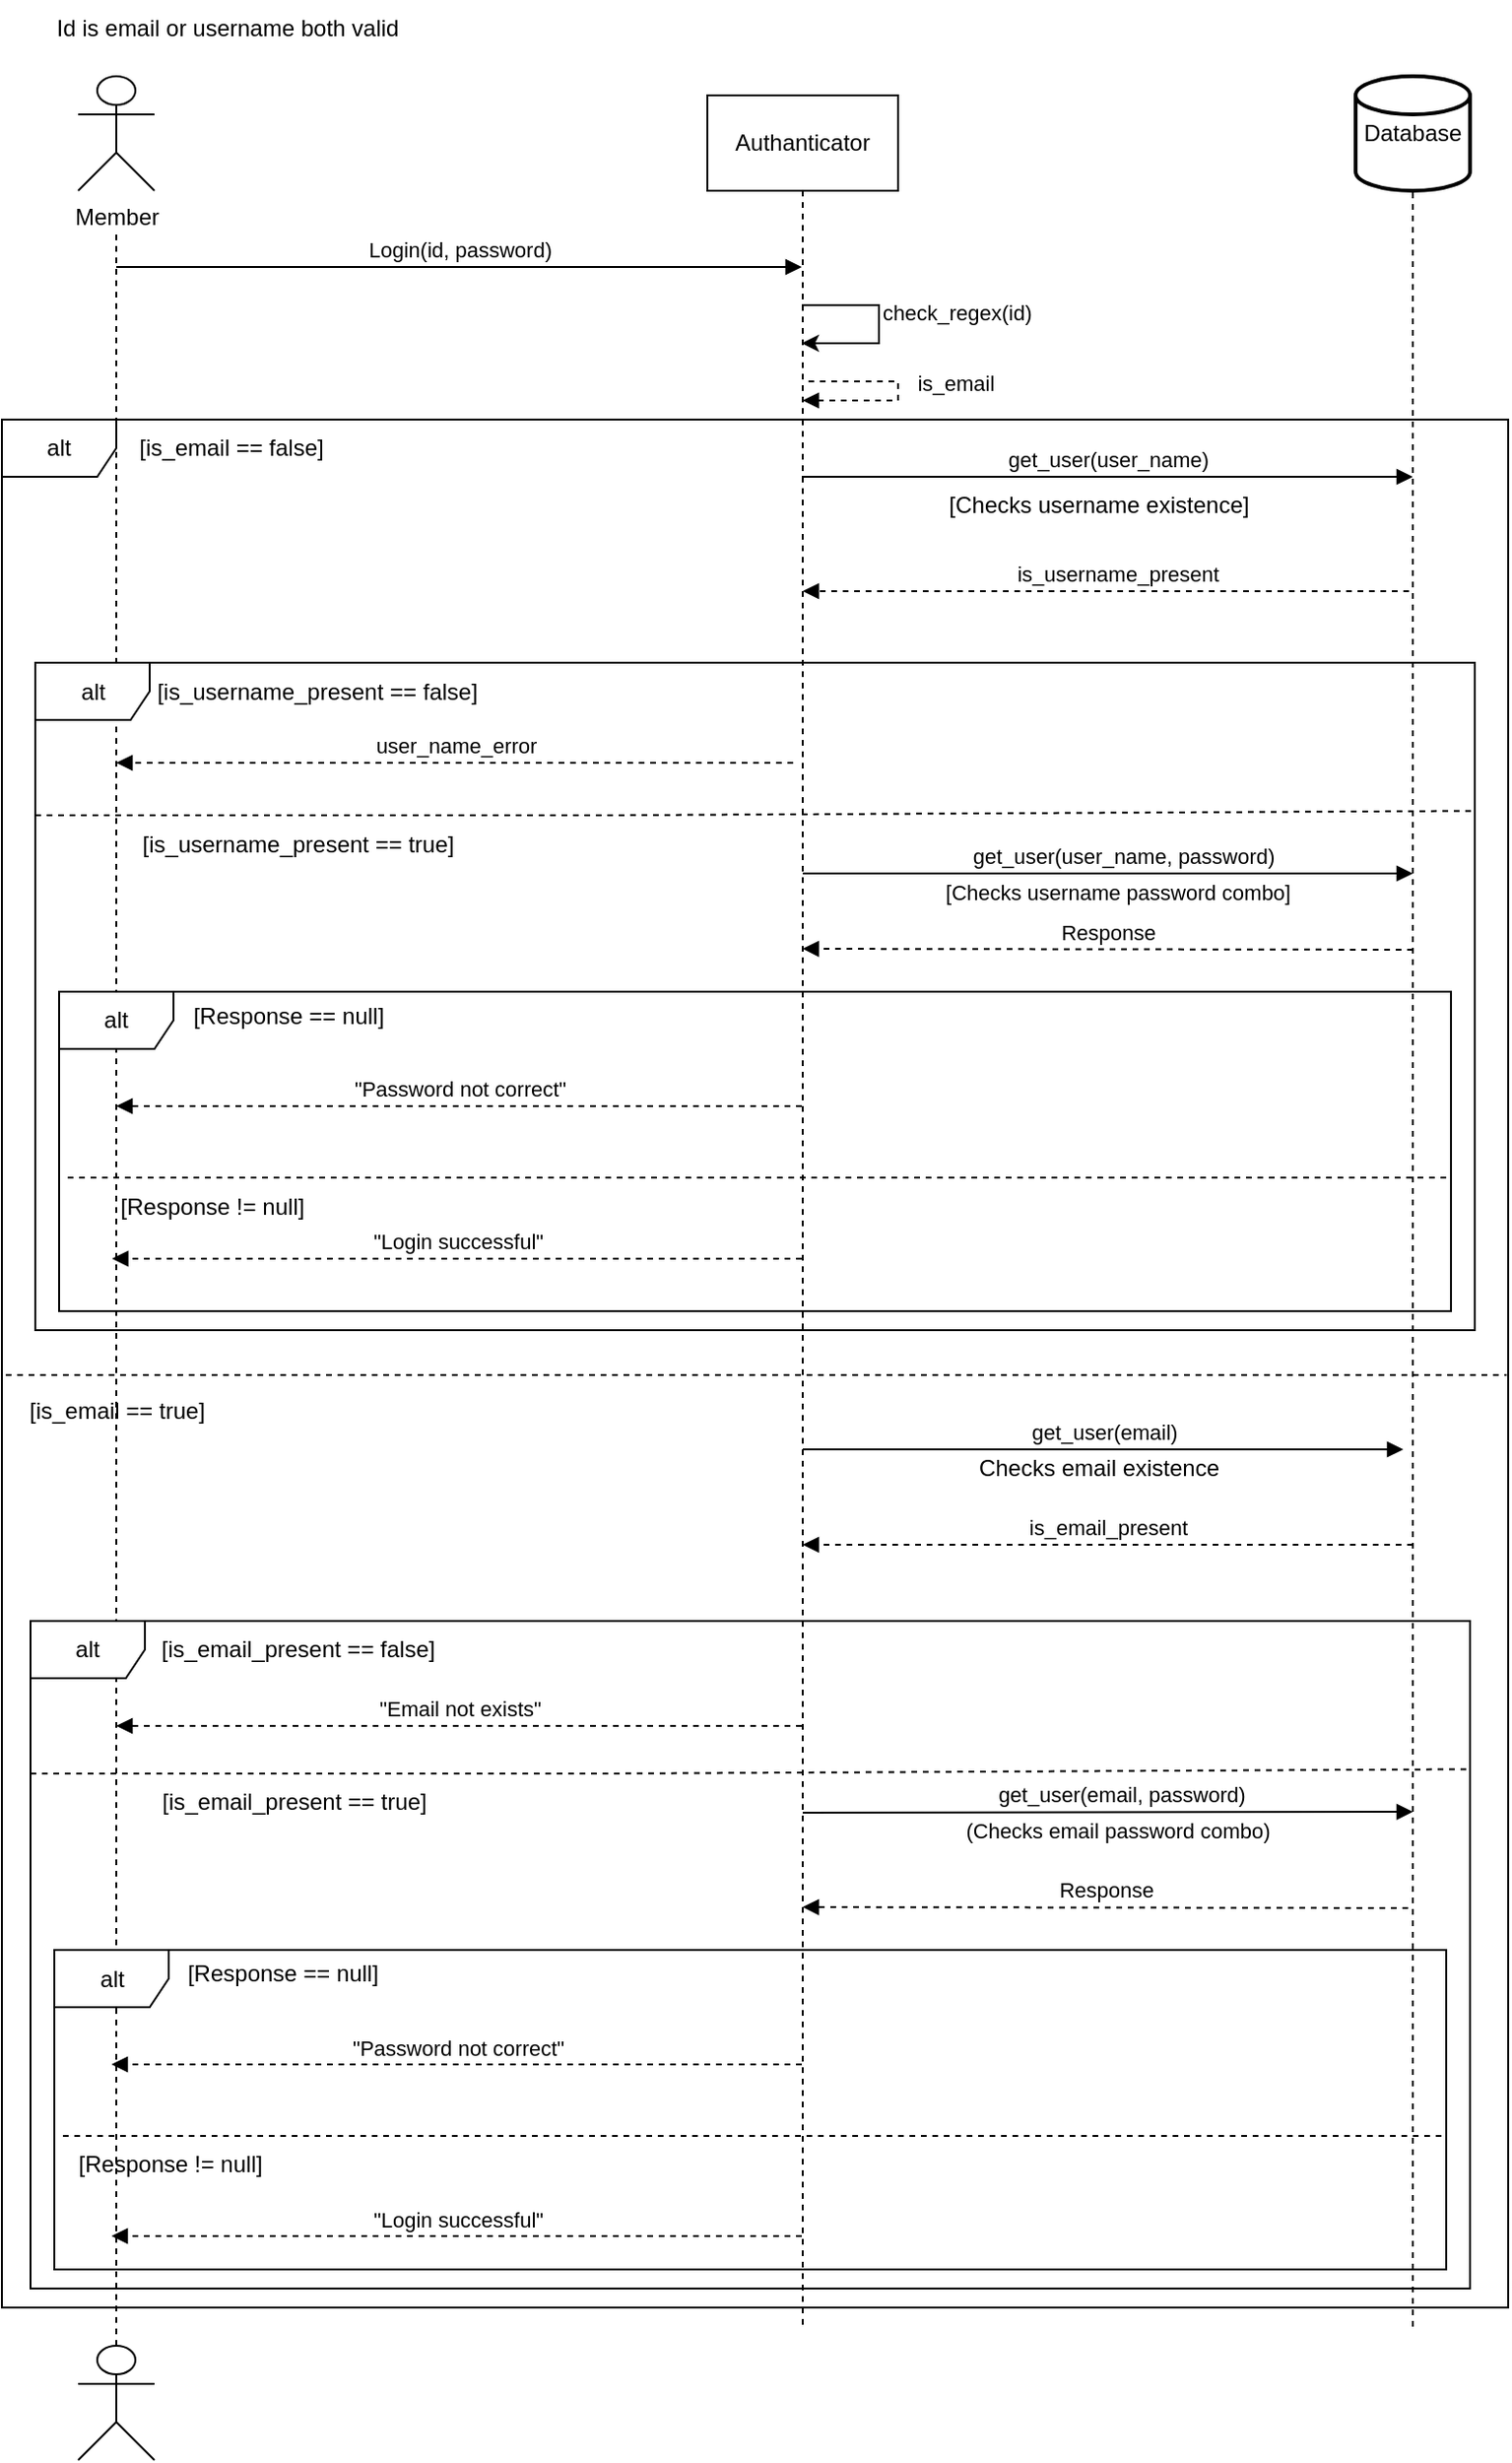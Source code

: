 <mxfile version="22.0.4" type="device" pages="3">
  <diagram name="Login with credentials" id="2YBvvXClWsGukQMizWep">
    <mxGraphModel dx="1290" dy="566" grid="1" gridSize="10" guides="1" tooltips="1" connect="1" arrows="1" fold="1" page="1" pageScale="1" pageWidth="850" pageHeight="1100" math="0" shadow="0">
      <root>
        <mxCell id="0" />
        <mxCell id="1" parent="0" />
        <mxCell id="MJ4BOerFIodTT7J3Qxue-4" value="alt" style="shape=umlFrame;whiteSpace=wrap;html=1;pointerEvents=0;" parent="1" vertex="1">
          <mxGeometry x="20" y="280" width="790" height="990" as="geometry" />
        </mxCell>
        <mxCell id="wMVkInbfbBXEu-aCP0x2-31" value="" style="endArrow=none;dashed=1;html=1;rounded=0;" parent="1" source="wMVkInbfbBXEu-aCP0x2-25" edge="1">
          <mxGeometry width="50" height="50" relative="1" as="geometry">
            <mxPoint x="80" y="350" as="sourcePoint" />
            <mxPoint x="80" y="180" as="targetPoint" />
          </mxGeometry>
        </mxCell>
        <mxCell id="wMVkInbfbBXEu-aCP0x2-25" value="" style="shape=umlActor;verticalLabelPosition=bottom;verticalAlign=top;html=1;outlineConnect=0;" parent="1" vertex="1">
          <mxGeometry x="60" y="1290" width="40" height="60" as="geometry" />
        </mxCell>
        <mxCell id="wMVkInbfbBXEu-aCP0x2-29" value="Database" style="strokeWidth=2;html=1;shape=mxgraph.flowchart.database;whiteSpace=wrap;" parent="1" vertex="1">
          <mxGeometry x="730" y="100" width="60" height="60" as="geometry" />
        </mxCell>
        <mxCell id="wMVkInbfbBXEu-aCP0x2-30" value="" style="endArrow=none;dashed=1;html=1;rounded=0;" parent="1" edge="1">
          <mxGeometry width="50" height="50" relative="1" as="geometry">
            <mxPoint x="760" y="1280" as="sourcePoint" />
            <mxPoint x="760" y="160" as="targetPoint" />
          </mxGeometry>
        </mxCell>
        <mxCell id="wMVkInbfbBXEu-aCP0x2-24" value="Member" style="shape=umlActor;verticalLabelPosition=bottom;verticalAlign=top;html=1;outlineConnect=0;" parent="1" vertex="1">
          <mxGeometry x="60" y="100" width="40" height="60" as="geometry" />
        </mxCell>
        <mxCell id="wMVkInbfbBXEu-aCP0x2-34" value="Login(id, password)" style="html=1;verticalAlign=bottom;endArrow=block;edgeStyle=elbowEdgeStyle;elbow=vertical;curved=0;rounded=0;" parent="1" target="wMVkInbfbBXEu-aCP0x2-55" edge="1">
          <mxGeometry width="80" relative="1" as="geometry">
            <mxPoint x="80" y="200" as="sourcePoint" />
            <mxPoint x="274.5" y="200" as="targetPoint" />
          </mxGeometry>
        </mxCell>
        <mxCell id="wMVkInbfbBXEu-aCP0x2-36" value="get_user(user_name)" style="html=1;verticalAlign=bottom;endArrow=block;edgeStyle=elbowEdgeStyle;elbow=vertical;curved=0;rounded=0;" parent="1" edge="1">
          <mxGeometry x="0.002" width="80" relative="1" as="geometry">
            <mxPoint x="439.5" y="310" as="sourcePoint" />
            <mxPoint x="760" y="310" as="targetPoint" />
            <Array as="points">
              <mxPoint x="610" y="310" />
              <mxPoint x="660" y="540" />
              <mxPoint x="560" y="470" />
              <mxPoint x="520" y="320" />
              <mxPoint x="700" y="220" />
            </Array>
            <mxPoint as="offset" />
          </mxGeometry>
        </mxCell>
        <mxCell id="wMVkInbfbBXEu-aCP0x2-37" value="[Checks username existence]" style="text;html=1;align=center;verticalAlign=middle;resizable=0;points=[];autosize=1;strokeColor=none;fillColor=none;" parent="1" vertex="1">
          <mxGeometry x="505" y="310" width="180" height="30" as="geometry" />
        </mxCell>
        <mxCell id="wMVkInbfbBXEu-aCP0x2-38" value="is_username_present" style="html=1;verticalAlign=bottom;endArrow=block;edgeStyle=elbowEdgeStyle;elbow=vertical;curved=0;rounded=0;dashed=1;" parent="1" target="wMVkInbfbBXEu-aCP0x2-55" edge="1">
          <mxGeometry x="0.001" width="80" relative="1" as="geometry">
            <mxPoint x="760" y="380" as="sourcePoint" />
            <mxPoint x="490" y="380" as="targetPoint" />
            <Array as="points">
              <mxPoint x="500" y="370" />
              <mxPoint x="490" y="390" />
              <mxPoint x="675.5" y="380" />
              <mxPoint x="555.5" y="370" />
              <mxPoint x="715.5" y="390" />
              <mxPoint x="675.5" y="380" />
              <mxPoint x="575.5" y="360" />
              <mxPoint x="585.5" y="320" />
              <mxPoint x="555.5" y="520" />
              <mxPoint x="515.5" y="370" />
              <mxPoint x="585.5" y="290" />
              <mxPoint x="755.5" y="280" />
            </Array>
            <mxPoint as="offset" />
          </mxGeometry>
        </mxCell>
        <mxCell id="wMVkInbfbBXEu-aCP0x2-39" value="alt" style="shape=umlFrame;whiteSpace=wrap;html=1;pointerEvents=0;" parent="1" vertex="1">
          <mxGeometry x="37.5" y="407.5" width="755" height="350" as="geometry" />
        </mxCell>
        <mxCell id="wMVkInbfbBXEu-aCP0x2-41" value="[is_username_present == false]" style="text;html=1;align=center;verticalAlign=middle;resizable=0;points=[];autosize=1;strokeColor=none;fillColor=none;" parent="1" vertex="1">
          <mxGeometry x="90" y="407.5" width="190" height="30" as="geometry" />
        </mxCell>
        <mxCell id="wMVkInbfbBXEu-aCP0x2-45" value="[is_username_present == true]" style="text;html=1;align=center;verticalAlign=middle;resizable=0;points=[];autosize=1;strokeColor=none;fillColor=none;sketch=1;curveFitting=1;jiggle=2;rounded=1;glass=1;" parent="1" vertex="1">
          <mxGeometry x="80" y="487.5" width="190" height="30" as="geometry" />
        </mxCell>
        <mxCell id="wMVkInbfbBXEu-aCP0x2-46" value="get_user(user_name, password)" style="html=1;verticalAlign=bottom;endArrow=block;edgeStyle=elbowEdgeStyle;elbow=horizontal;curved=0;rounded=0;" parent="1" edge="1">
          <mxGeometry x="0.046" width="80" relative="1" as="geometry">
            <mxPoint x="440" y="518" as="sourcePoint" />
            <mxPoint x="760" y="518" as="targetPoint" />
            <Array as="points">
              <mxPoint x="479.5" y="517.5" />
              <mxPoint x="565" y="512" />
            </Array>
            <mxPoint as="offset" />
          </mxGeometry>
        </mxCell>
        <mxCell id="wMVkInbfbBXEu-aCP0x2-54" value="[Checks username password combo]" style="edgeLabel;html=1;align=center;verticalAlign=middle;resizable=0;points=[];" parent="wMVkInbfbBXEu-aCP0x2-46" vertex="1" connectable="0">
          <mxGeometry x="0.487" y="1" relative="1" as="geometry">
            <mxPoint x="-73" y="11" as="offset" />
          </mxGeometry>
        </mxCell>
        <mxCell id="wMVkInbfbBXEu-aCP0x2-47" value="Response" style="html=1;verticalAlign=bottom;endArrow=block;edgeStyle=elbowEdgeStyle;elbow=vertical;curved=0;rounded=0;dashed=1;" parent="1" target="wMVkInbfbBXEu-aCP0x2-55" edge="1">
          <mxGeometry x="0.002" width="80" relative="1" as="geometry">
            <mxPoint x="760" y="558" as="sourcePoint" />
            <mxPoint x="490" y="558" as="targetPoint" />
            <Array as="points">
              <mxPoint x="747.25" y="557.5" />
              <mxPoint x="727.25" y="547.5" />
            </Array>
            <mxPoint as="offset" />
          </mxGeometry>
        </mxCell>
        <mxCell id="wMVkInbfbBXEu-aCP0x2-48" value="alt" style="shape=umlFrame;whiteSpace=wrap;html=1;pointerEvents=0;" parent="1" vertex="1">
          <mxGeometry x="50" y="580" width="730" height="167.5" as="geometry" />
        </mxCell>
        <mxCell id="wMVkInbfbBXEu-aCP0x2-49" value="[Response == null]" style="text;html=1;align=center;verticalAlign=middle;resizable=0;points=[];autosize=1;strokeColor=none;fillColor=none;" parent="1" vertex="1">
          <mxGeometry x="109.5" y="577.5" width="120" height="30" as="geometry" />
        </mxCell>
        <mxCell id="wMVkInbfbBXEu-aCP0x2-50" value="&quot;Password not correct&quot;" style="html=1;verticalAlign=bottom;endArrow=block;edgeStyle=elbowEdgeStyle;elbow=vertical;curved=0;rounded=0;dashed=1;" parent="1" source="wMVkInbfbBXEu-aCP0x2-55" edge="1">
          <mxGeometry width="80" relative="1" as="geometry">
            <mxPoint x="274.5" y="640" as="sourcePoint" />
            <mxPoint x="80" y="640" as="targetPoint" />
            <Array as="points">
              <mxPoint x="150" y="640" />
              <mxPoint x="90" y="630" />
            </Array>
          </mxGeometry>
        </mxCell>
        <mxCell id="wMVkInbfbBXEu-aCP0x2-51" value="" style="endArrow=none;dashed=1;html=1;rounded=0;exitX=0.002;exitY=0.154;exitDx=0;exitDy=0;exitPerimeter=0;" parent="1" edge="1">
          <mxGeometry width="50" height="50" relative="1" as="geometry">
            <mxPoint x="54.5" y="677.5" as="sourcePoint" />
            <mxPoint x="779.5" y="677.5" as="targetPoint" />
            <Array as="points">
              <mxPoint x="353.5" y="677.5" />
            </Array>
          </mxGeometry>
        </mxCell>
        <mxCell id="wMVkInbfbBXEu-aCP0x2-52" value="[Response != null]" style="text;html=1;align=center;verticalAlign=middle;resizable=0;points=[];autosize=1;strokeColor=none;fillColor=none;rounded=0;glass=1;shadow=0;gradientColor=none;fillStyle=hachure;sketch=1;curveFitting=1;jiggle=2;" parent="1" vertex="1">
          <mxGeometry x="70" y="677.5" width="120" height="30" as="geometry" />
        </mxCell>
        <mxCell id="wMVkInbfbBXEu-aCP0x2-55" value="Authanticator" style="shape=umlLifeline;perimeter=lifelinePerimeter;whiteSpace=wrap;html=1;container=1;dropTarget=0;collapsible=0;recursiveResize=0;outlineConnect=0;portConstraint=eastwest;newEdgeStyle={&quot;edgeStyle&quot;:&quot;elbowEdgeStyle&quot;,&quot;elbow&quot;:&quot;vertical&quot;,&quot;curved&quot;:0,&quot;rounded&quot;:0};size=50;" parent="1" vertex="1">
          <mxGeometry x="390" y="110" width="100" height="1170" as="geometry" />
        </mxCell>
        <mxCell id="wMVkInbfbBXEu-aCP0x2-57" value="user_name_error" style="html=1;verticalAlign=bottom;endArrow=block;edgeStyle=elbowEdgeStyle;elbow=vertical;curved=0;rounded=0;dashed=1;" parent="1" edge="1">
          <mxGeometry width="80" relative="1" as="geometry">
            <mxPoint x="435" y="460" as="sourcePoint" />
            <mxPoint x="80" y="460" as="targetPoint" />
            <Array as="points">
              <mxPoint x="390" y="460" />
              <mxPoint x="550" y="450" />
            </Array>
          </mxGeometry>
        </mxCell>
        <mxCell id="wMVkInbfbBXEu-aCP0x2-58" value="" style="endArrow=none;dashed=1;html=1;rounded=0;exitX=0.002;exitY=0.154;exitDx=0;exitDy=0;exitPerimeter=0;entryX=1;entryY=0.222;entryDx=0;entryDy=0;entryPerimeter=0;" parent="1" target="wMVkInbfbBXEu-aCP0x2-39" edge="1">
          <mxGeometry width="50" height="50" relative="1" as="geometry">
            <mxPoint x="37.5" y="487.5" as="sourcePoint" />
            <mxPoint x="617.5" y="487.5" as="targetPoint" />
            <Array as="points">
              <mxPoint x="336.5" y="487.5" />
            </Array>
          </mxGeometry>
        </mxCell>
        <mxCell id="wMVkInbfbBXEu-aCP0x2-65" value="&quot;Login successful&quot;" style="html=1;verticalAlign=bottom;endArrow=block;edgeStyle=elbowEdgeStyle;elbow=vertical;curved=0;rounded=0;dashed=1;" parent="1" source="wMVkInbfbBXEu-aCP0x2-55" edge="1">
          <mxGeometry width="80" relative="1" as="geometry">
            <mxPoint x="272.25" y="720" as="sourcePoint" />
            <mxPoint x="77.75" y="720" as="targetPoint" />
            <Array as="points">
              <mxPoint x="137.75" y="720" />
              <mxPoint x="257.75" y="710" />
            </Array>
          </mxGeometry>
        </mxCell>
        <mxCell id="MJ4BOerFIodTT7J3Qxue-1" value="Id is email or username both valid" style="text;html=1;align=center;verticalAlign=middle;resizable=0;points=[];autosize=1;strokeColor=none;fillColor=none;" parent="1" vertex="1">
          <mxGeometry x="37.5" y="60" width="200" height="30" as="geometry" />
        </mxCell>
        <mxCell id="MJ4BOerFIodTT7J3Qxue-3" value="is_email" style="html=1;verticalAlign=bottom;endArrow=block;edgeStyle=elbowEdgeStyle;elbow=horizontal;curved=0;rounded=0;dashed=1;" parent="1" edge="1">
          <mxGeometry x="0.065" y="-30" width="80" relative="1" as="geometry">
            <mxPoint x="443" y="260" as="sourcePoint" />
            <mxPoint x="440" y="270" as="targetPoint" />
            <Array as="points">
              <mxPoint x="490" y="280" />
              <mxPoint x="713" y="270" />
              <mxPoint x="773" y="300" />
              <mxPoint x="713" y="400" />
              <mxPoint x="673" y="250" />
              <mxPoint x="743" y="170" />
              <mxPoint x="913" y="160" />
            </Array>
            <mxPoint x="30" y="30" as="offset" />
          </mxGeometry>
        </mxCell>
        <mxCell id="MJ4BOerFIodTT7J3Qxue-5" value="[is_email == false]" style="text;html=1;align=center;verticalAlign=middle;resizable=0;points=[];autosize=1;strokeColor=none;fillColor=none;" parent="1" vertex="1">
          <mxGeometry x="80" y="280" width="120" height="30" as="geometry" />
        </mxCell>
        <mxCell id="MJ4BOerFIodTT7J3Qxue-6" value="" style="endArrow=none;dashed=1;html=1;rounded=0;entryX=0.999;entryY=0.506;entryDx=0;entryDy=0;entryPerimeter=0;exitX=0.017;exitY=-0.133;exitDx=0;exitDy=0;exitPerimeter=0;" parent="1" source="MJ4BOerFIodTT7J3Qxue-7" target="MJ4BOerFIodTT7J3Qxue-4" edge="1">
          <mxGeometry width="50" height="50" relative="1" as="geometry">
            <mxPoint x="22" y="774" as="sourcePoint" />
            <mxPoint x="190" y="800" as="targetPoint" />
          </mxGeometry>
        </mxCell>
        <mxCell id="MJ4BOerFIodTT7J3Qxue-7" value="[is_email == true]" style="text;html=1;align=center;verticalAlign=middle;resizable=0;points=[];autosize=1;strokeColor=none;fillColor=none;" parent="1" vertex="1">
          <mxGeometry x="20" y="785" width="120" height="30" as="geometry" />
        </mxCell>
        <mxCell id="MJ4BOerFIodTT7J3Qxue-19" value="alt" style="shape=umlFrame;whiteSpace=wrap;html=1;pointerEvents=0;" parent="1" vertex="1">
          <mxGeometry x="35" y="910" width="755" height="350" as="geometry" />
        </mxCell>
        <mxCell id="MJ4BOerFIodTT7J3Qxue-20" value="[is_email_present == false]" style="text;html=1;align=center;verticalAlign=middle;resizable=0;points=[];autosize=1;strokeColor=none;fillColor=none;" parent="1" vertex="1">
          <mxGeometry x="90" y="910" width="170" height="30" as="geometry" />
        </mxCell>
        <mxCell id="MJ4BOerFIodTT7J3Qxue-21" value="&quot;Email not exists&quot;" style="html=1;verticalAlign=bottom;endArrow=block;edgeStyle=elbowEdgeStyle;elbow=vertical;curved=0;rounded=0;dashed=1;" parent="1" source="wMVkInbfbBXEu-aCP0x2-55" edge="1">
          <mxGeometry width="80" relative="1" as="geometry">
            <mxPoint x="276.5" y="965" as="sourcePoint" />
            <mxPoint x="80" y="965" as="targetPoint" />
            <Array as="points">
              <mxPoint x="192" y="965" />
              <mxPoint x="352" y="955" />
            </Array>
          </mxGeometry>
        </mxCell>
        <mxCell id="MJ4BOerFIodTT7J3Qxue-22" value="[is_email_present == true]" style="text;html=1;align=center;verticalAlign=middle;resizable=0;points=[];autosize=1;strokeColor=none;fillColor=none;sketch=1;curveFitting=1;jiggle=2;rounded=1;glass=1;" parent="1" vertex="1">
          <mxGeometry x="92.5" y="990" width="160" height="30" as="geometry" />
        </mxCell>
        <mxCell id="MJ4BOerFIodTT7J3Qxue-23" value="get_user(email, password)" style="html=1;verticalAlign=bottom;endArrow=block;edgeStyle=elbowEdgeStyle;elbow=vertical;curved=0;rounded=0;" parent="1" edge="1">
          <mxGeometry x="0.046" width="80" relative="1" as="geometry">
            <mxPoint x="440" y="1010.5" as="sourcePoint" />
            <mxPoint x="760" y="1010" as="targetPoint" />
            <Array as="points">
              <mxPoint x="479.5" y="1010" />
              <mxPoint x="565" y="1004.5" />
            </Array>
            <mxPoint as="offset" />
          </mxGeometry>
        </mxCell>
        <mxCell id="MJ4BOerFIodTT7J3Qxue-24" value="(Checks email password combo)" style="edgeLabel;html=1;align=center;verticalAlign=middle;resizable=0;points=[];" parent="MJ4BOerFIodTT7J3Qxue-23" vertex="1" connectable="0">
          <mxGeometry x="0.487" y="1" relative="1" as="geometry">
            <mxPoint x="-73" y="11" as="offset" />
          </mxGeometry>
        </mxCell>
        <mxCell id="MJ4BOerFIodTT7J3Qxue-25" value="Response" style="html=1;verticalAlign=bottom;endArrow=block;edgeStyle=elbowEdgeStyle;elbow=vertical;curved=0;rounded=0;dashed=1;" parent="1" target="wMVkInbfbBXEu-aCP0x2-55" edge="1">
          <mxGeometry x="0.002" width="80" relative="1" as="geometry">
            <mxPoint x="757.5" y="1060.5" as="sourcePoint" />
            <mxPoint x="487.5" y="1060.5" as="targetPoint" />
            <Array as="points">
              <mxPoint x="744.75" y="1060" />
              <mxPoint x="724.75" y="1050" />
            </Array>
            <mxPoint as="offset" />
          </mxGeometry>
        </mxCell>
        <mxCell id="MJ4BOerFIodTT7J3Qxue-26" value="alt" style="shape=umlFrame;whiteSpace=wrap;html=1;pointerEvents=0;" parent="1" vertex="1">
          <mxGeometry x="47.5" y="1082.5" width="730" height="167.5" as="geometry" />
        </mxCell>
        <mxCell id="MJ4BOerFIodTT7J3Qxue-27" value="[Response == null]" style="text;html=1;align=center;verticalAlign=middle;resizable=0;points=[];autosize=1;strokeColor=none;fillColor=none;" parent="1" vertex="1">
          <mxGeometry x="107" y="1080" width="120" height="30" as="geometry" />
        </mxCell>
        <mxCell id="MJ4BOerFIodTT7J3Qxue-28" value="&quot;Password not correct&quot;" style="html=1;verticalAlign=bottom;endArrow=block;edgeStyle=elbowEdgeStyle;elbow=vertical;curved=0;rounded=0;dashed=1;" parent="1" source="wMVkInbfbBXEu-aCP0x2-55" edge="1">
          <mxGeometry width="80" relative="1" as="geometry">
            <mxPoint x="272.5" y="1142.5" as="sourcePoint" />
            <mxPoint x="77.5" y="1142.5" as="targetPoint" />
            <Array as="points">
              <mxPoint x="147.5" y="1142.5" />
              <mxPoint x="87.5" y="1132.5" />
            </Array>
          </mxGeometry>
        </mxCell>
        <mxCell id="MJ4BOerFIodTT7J3Qxue-29" value="" style="endArrow=none;dashed=1;html=1;rounded=0;exitX=0.002;exitY=0.154;exitDx=0;exitDy=0;exitPerimeter=0;" parent="1" edge="1">
          <mxGeometry width="50" height="50" relative="1" as="geometry">
            <mxPoint x="52" y="1180" as="sourcePoint" />
            <mxPoint x="777" y="1180" as="targetPoint" />
            <Array as="points">
              <mxPoint x="351" y="1180" />
            </Array>
          </mxGeometry>
        </mxCell>
        <mxCell id="MJ4BOerFIodTT7J3Qxue-30" value="[Response != null]" style="text;html=1;align=center;verticalAlign=middle;resizable=0;points=[];autosize=1;strokeColor=none;fillColor=none;rounded=0;glass=1;shadow=0;gradientColor=none;fillStyle=hachure;sketch=1;curveFitting=1;jiggle=2;" parent="1" vertex="1">
          <mxGeometry x="47.5" y="1180" width="120" height="30" as="geometry" />
        </mxCell>
        <mxCell id="MJ4BOerFIodTT7J3Qxue-32" value="" style="endArrow=none;dashed=1;html=1;rounded=0;exitX=0.002;exitY=0.154;exitDx=0;exitDy=0;exitPerimeter=0;entryX=1;entryY=0.222;entryDx=0;entryDy=0;entryPerimeter=0;" parent="1" target="MJ4BOerFIodTT7J3Qxue-19" edge="1">
          <mxGeometry width="50" height="50" relative="1" as="geometry">
            <mxPoint x="35" y="990" as="sourcePoint" />
            <mxPoint x="615" y="990" as="targetPoint" />
            <Array as="points">
              <mxPoint x="334" y="990" />
            </Array>
          </mxGeometry>
        </mxCell>
        <mxCell id="MJ4BOerFIodTT7J3Qxue-35" value="&quot;Login successful&quot;" style="html=1;verticalAlign=bottom;endArrow=block;edgeStyle=elbowEdgeStyle;elbow=vertical;curved=0;rounded=0;dashed=1;" parent="1" source="wMVkInbfbBXEu-aCP0x2-55" edge="1">
          <mxGeometry width="80" relative="1" as="geometry">
            <mxPoint x="272.5" y="1232.5" as="sourcePoint" />
            <mxPoint x="77.5" y="1232.5" as="targetPoint" />
            <Array as="points">
              <mxPoint x="137.5" y="1232.5" />
              <mxPoint x="257.5" y="1222.5" />
            </Array>
          </mxGeometry>
        </mxCell>
        <mxCell id="MJ4BOerFIodTT7J3Qxue-36" value="get_user(email)" style="html=1;verticalAlign=bottom;endArrow=block;edgeStyle=elbowEdgeStyle;elbow=vertical;curved=0;rounded=0;" parent="1" source="wMVkInbfbBXEu-aCP0x2-55" edge="1">
          <mxGeometry x="0.002" width="80" relative="1" as="geometry">
            <mxPoint x="480" y="820" as="sourcePoint" />
            <mxPoint x="755" y="820" as="targetPoint" />
            <Array as="points">
              <mxPoint x="605" y="820" />
              <mxPoint x="655" y="1050" />
              <mxPoint x="555" y="980" />
              <mxPoint x="515" y="830" />
              <mxPoint x="695" y="730" />
            </Array>
            <mxPoint as="offset" />
          </mxGeometry>
        </mxCell>
        <mxCell id="MJ4BOerFIodTT7J3Qxue-37" value="Checks email existence" style="text;html=1;align=center;verticalAlign=middle;resizable=0;points=[];autosize=1;strokeColor=none;fillColor=none;" parent="1" vertex="1">
          <mxGeometry x="520" y="815" width="150" height="30" as="geometry" />
        </mxCell>
        <mxCell id="MJ4BOerFIodTT7J3Qxue-38" value="is_email_present" style="html=1;verticalAlign=bottom;endArrow=block;edgeStyle=elbowEdgeStyle;elbow=vertical;curved=0;rounded=0;dashed=1;" parent="1" edge="1">
          <mxGeometry width="80" relative="1" as="geometry">
            <mxPoint x="760" y="870" as="sourcePoint" />
            <mxPoint x="440" y="870" as="targetPoint" />
            <Array as="points">
              <mxPoint x="625.5" y="870" />
              <mxPoint x="505.5" y="860" />
              <mxPoint x="665.5" y="880" />
              <mxPoint x="625.5" y="870" />
              <mxPoint x="525.5" y="850" />
              <mxPoint x="535.5" y="810" />
              <mxPoint x="505.5" y="1010" />
              <mxPoint x="465.5" y="860" />
              <mxPoint x="535.5" y="780" />
              <mxPoint x="705.5" y="770" />
            </Array>
            <mxPoint as="offset" />
          </mxGeometry>
        </mxCell>
        <mxCell id="vquhNQ8W8LXCzac60pkr-2" value="" style="endArrow=classic;html=1;rounded=0;" parent="1" edge="1">
          <mxGeometry width="50" height="50" relative="1" as="geometry">
            <mxPoint x="439.5" y="220" as="sourcePoint" />
            <mxPoint x="439.5" y="240" as="targetPoint" />
            <Array as="points">
              <mxPoint x="480" y="220" />
              <mxPoint x="480" y="240" />
            </Array>
          </mxGeometry>
        </mxCell>
        <mxCell id="vquhNQ8W8LXCzac60pkr-4" value="&lt;div style=&quot;text-align: center;&quot;&gt;&lt;span style=&quot;font-size: 11px; background-color: rgb(255, 255, 255);&quot;&gt;check_regex(id)&lt;/span&gt;&lt;/div&gt;" style="text;whiteSpace=wrap;html=1;" parent="1" vertex="1">
          <mxGeometry x="480" y="210" width="130" height="20" as="geometry" />
        </mxCell>
      </root>
    </mxGraphModel>
  </diagram>
  <diagram id="SMHrumWIEGJzA9e8Ji4X" name="Google Auth">
    <mxGraphModel dx="1290" dy="566" grid="1" gridSize="10" guides="1" tooltips="1" connect="1" arrows="1" fold="1" page="1" pageScale="1" pageWidth="850" pageHeight="1100" math="0" shadow="0">
      <root>
        <mxCell id="0" />
        <mxCell id="1" parent="0" />
        <mxCell id="Nms4VXUSHOYV6uQDAikH-1" value="&lt;div&gt;Member&lt;/div&gt;" style="shape=umlActor;verticalLabelPosition=bottom;verticalAlign=top;html=1;outlineConnect=0;" parent="1" vertex="1">
          <mxGeometry x="84" y="70" width="30" height="60" as="geometry" />
        </mxCell>
        <mxCell id="Nms4VXUSHOYV6uQDAikH-3" value="Google API" style="rounded=0;whiteSpace=wrap;html=1;" parent="1" vertex="1">
          <mxGeometry x="310" y="70" width="120" height="60" as="geometry" />
        </mxCell>
        <mxCell id="Nms4VXUSHOYV6uQDAikH-5" value="" style="endArrow=none;dashed=1;html=1;rounded=0;entryX=0.5;entryY=1.008;entryDx=0;entryDy=0;entryPerimeter=0;" parent="1" edge="1">
          <mxGeometry width="50" height="50" relative="1" as="geometry">
            <mxPoint x="363" y="370" as="sourcePoint" />
            <mxPoint x="363.39" y="120" as="targetPoint" />
            <Array as="points" />
          </mxGeometry>
        </mxCell>
        <mxCell id="Nms4VXUSHOYV6uQDAikH-7" value="Login_With_Google()" style="endArrow=classic;html=1;rounded=0;" parent="1" edge="1">
          <mxGeometry width="50" height="50" relative="1" as="geometry">
            <mxPoint x="90" y="200" as="sourcePoint" />
            <mxPoint x="360" y="200" as="targetPoint" />
            <mxPoint as="offset" />
          </mxGeometry>
        </mxCell>
        <mxCell id="Nms4VXUSHOYV6uQDAikH-8" value="response" style="endArrow=classic;html=1;rounded=0;dashed=1;" parent="1" edge="1">
          <mxGeometry width="50" height="50" relative="1" as="geometry">
            <mxPoint x="360" y="240" as="sourcePoint" />
            <mxPoint x="90" y="240" as="targetPoint" />
          </mxGeometry>
        </mxCell>
        <mxCell id="Nms4VXUSHOYV6uQDAikH-15" value="&lt;div&gt;Guest&lt;/div&gt;" style="shape=umlActor;verticalLabelPosition=bottom;verticalAlign=top;html=1;outlineConnect=0;" parent="1" vertex="1">
          <mxGeometry x="79" y="600" width="40" height="70" as="geometry" />
        </mxCell>
        <mxCell id="Nms4VXUSHOYV6uQDAikH-16" value="Authenticator" style="rounded=0;whiteSpace=wrap;html=1;" parent="1" vertex="1">
          <mxGeometry x="274" y="560" width="120" height="60" as="geometry" />
        </mxCell>
        <mxCell id="Nms4VXUSHOYV6uQDAikH-17" value="Google API" style="rounded=0;whiteSpace=wrap;html=1;" parent="1" vertex="1">
          <mxGeometry x="544" y="560" width="120" height="60" as="geometry" />
        </mxCell>
        <mxCell id="Nms4VXUSHOYV6uQDAikH-18" value="" style="endArrow=none;dashed=1;html=1;rounded=0;entryX=0.5;entryY=1.008;entryDx=0;entryDy=0;entryPerimeter=0;exitX=0.426;exitY=1.015;exitDx=0;exitDy=0;exitPerimeter=0;" parent="1" source="Nms4VXUSHOYV6uQDAikH-23" target="Nms4VXUSHOYV6uQDAikH-16" edge="1">
          <mxGeometry width="50" height="50" relative="1" as="geometry">
            <mxPoint x="334" y="660" as="sourcePoint" />
            <mxPoint x="524" y="740" as="targetPoint" />
            <Array as="points" />
          </mxGeometry>
        </mxCell>
        <mxCell id="Nms4VXUSHOYV6uQDAikH-19" value="" style="endArrow=none;dashed=1;html=1;rounded=0;entryX=0.5;entryY=1.008;entryDx=0;entryDy=0;entryPerimeter=0;exitX=0.812;exitY=1;exitDx=0;exitDy=0;exitPerimeter=0;" parent="1" source="Nms4VXUSHOYV6uQDAikH-23" edge="1">
          <mxGeometry width="50" height="50" relative="1" as="geometry">
            <mxPoint x="603.67" y="660" as="sourcePoint" />
            <mxPoint x="603.67" y="620" as="targetPoint" />
            <Array as="points" />
          </mxGeometry>
        </mxCell>
        <mxCell id="Nms4VXUSHOYV6uQDAikH-20" value="Sign_Up_With_Google()" style="endArrow=classic;html=1;rounded=0;" parent="1" edge="1">
          <mxGeometry width="50" height="50" relative="1" as="geometry">
            <mxPoint x="100" y="690" as="sourcePoint" />
            <mxPoint x="334" y="690" as="targetPoint" />
            <mxPoint as="offset" />
          </mxGeometry>
        </mxCell>
        <mxCell id="Nms4VXUSHOYV6uQDAikH-21" value="Sign_Up_With_Google()" style="endArrow=classic;html=1;rounded=0;" parent="1" edge="1">
          <mxGeometry width="50" height="50" relative="1" as="geometry">
            <mxPoint x="334" y="710" as="sourcePoint" />
            <mxPoint x="604" y="710" as="targetPoint" />
            <mxPoint as="offset" />
          </mxGeometry>
        </mxCell>
        <mxCell id="Nms4VXUSHOYV6uQDAikH-22" value="response" style="endArrow=classic;html=1;rounded=0;dashed=1;" parent="1" edge="1">
          <mxGeometry width="50" height="50" relative="1" as="geometry">
            <mxPoint x="604" y="740" as="sourcePoint" />
            <mxPoint x="334" y="740" as="targetPoint" />
          </mxGeometry>
        </mxCell>
        <mxCell id="Nms4VXUSHOYV6uQDAikH-23" value="&lt;div&gt;alt&lt;/div&gt;" style="shape=umlFrame;whiteSpace=wrap;html=1;pointerEvents=0;" parent="1" vertex="1">
          <mxGeometry x="40" y="770" width="690" height="200" as="geometry" />
        </mxCell>
        <mxCell id="Nms4VXUSHOYV6uQDAikH-24" value="response==null" style="text;html=1;strokeColor=none;fillColor=none;align=center;verticalAlign=middle;whiteSpace=wrap;rounded=0;" parent="1" vertex="1">
          <mxGeometry x="104" y="770" width="90" height="30" as="geometry" />
        </mxCell>
        <mxCell id="Nms4VXUSHOYV6uQDAikH-25" value="" style="endArrow=none;dashed=1;html=1;rounded=0;entryX=1.004;entryY=0.498;entryDx=0;entryDy=0;entryPerimeter=0;exitX=-0.001;exitY=0.5;exitDx=0;exitDy=0;exitPerimeter=0;" parent="1" source="Nms4VXUSHOYV6uQDAikH-23" target="Nms4VXUSHOYV6uQDAikH-23" edge="1">
          <mxGeometry width="50" height="50" relative="1" as="geometry">
            <mxPoint x="154" y="870" as="sourcePoint" />
            <mxPoint x="174" y="820" as="targetPoint" />
          </mxGeometry>
        </mxCell>
        <mxCell id="Nms4VXUSHOYV6uQDAikH-26" value="response!=null" style="text;html=1;strokeColor=none;fillColor=none;align=center;verticalAlign=middle;whiteSpace=wrap;rounded=0;" parent="1" vertex="1">
          <mxGeometry x="40" y="870" width="90" height="30" as="geometry" />
        </mxCell>
        <mxCell id="Nms4VXUSHOYV6uQDAikH-27" value="Register Unsuccessful" style="endArrow=classic;html=1;rounded=0;dashed=1;" parent="1" edge="1">
          <mxGeometry width="50" height="50" relative="1" as="geometry">
            <mxPoint x="334" y="820" as="sourcePoint" />
            <mxPoint x="100" y="820" as="targetPoint" />
            <Array as="points" />
            <mxPoint as="offset" />
          </mxGeometry>
        </mxCell>
        <mxCell id="Nms4VXUSHOYV6uQDAikH-28" value="Register Successful" style="endArrow=classic;html=1;rounded=0;dashed=1;" parent="1" edge="1">
          <mxGeometry width="50" height="50" relative="1" as="geometry">
            <mxPoint x="334" y="930" as="sourcePoint" />
            <mxPoint x="100" y="930" as="targetPoint" />
            <Array as="points">
              <mxPoint x="244" y="930" />
            </Array>
            <mxPoint as="offset" />
          </mxGeometry>
        </mxCell>
        <mxCell id="Nms4VXUSHOYV6uQDAikH-29" value="&lt;div&gt;Member&lt;/div&gt;" style="shape=umlActor;verticalLabelPosition=bottom;verticalAlign=top;html=1;outlineConnect=0;" parent="1" vertex="1">
          <mxGeometry x="84" y="380" width="30" height="60" as="geometry" />
        </mxCell>
        <mxCell id="Nms4VXUSHOYV6uQDAikH-30" value="&lt;div&gt;Guest&lt;/div&gt;" style="shape=umlActor;verticalLabelPosition=bottom;verticalAlign=top;html=1;outlineConnect=0;" parent="1" vertex="1">
          <mxGeometry x="79" y="970" width="40" height="70" as="geometry" />
        </mxCell>
        <mxCell id="Nms4VXUSHOYV6uQDAikH-31" value="" style="endArrow=none;dashed=1;html=1;rounded=0;exitX=0.5;exitY=0;exitDx=0;exitDy=0;exitPerimeter=0;" parent="1" source="Nms4VXUSHOYV6uQDAikH-30" target="Nms4VXUSHOYV6uQDAikH-15" edge="1">
          <mxGeometry width="50" height="50" relative="1" as="geometry">
            <mxPoint x="104" y="950" as="sourcePoint" />
            <mxPoint x="104" y="720" as="targetPoint" />
          </mxGeometry>
        </mxCell>
        <mxCell id="Nms4VXUSHOYV6uQDAikH-32" value="" style="endArrow=none;dashed=1;html=1;rounded=0;" parent="1" edge="1">
          <mxGeometry width="50" height="50" relative="1" as="geometry">
            <mxPoint x="99" y="370" as="sourcePoint" />
            <mxPoint x="99" y="150" as="targetPoint" />
          </mxGeometry>
        </mxCell>
      </root>
    </mxGraphModel>
  </diagram>
  <diagram id="Yk6qrGVJ8YLu0mNvsBej" name="Register">
    <mxGraphModel dx="1290" dy="566" grid="1" gridSize="10" guides="1" tooltips="1" connect="1" arrows="1" fold="1" page="1" pageScale="1" pageWidth="850" pageHeight="1100" math="0" shadow="0">
      <root>
        <mxCell id="0" />
        <mxCell id="1" parent="0" />
        <mxCell id="Vdhv1kYOHrmS-VUtcsGA-2" value="Guest" style="shape=umlLifeline;perimeter=lifelinePerimeter;whiteSpace=wrap;html=1;container=1;dropTarget=0;collapsible=0;recursiveResize=0;outlineConnect=0;portConstraint=eastwest;newEdgeStyle={&quot;edgeStyle&quot;:&quot;elbowEdgeStyle&quot;,&quot;elbow&quot;:&quot;vertical&quot;,&quot;curved&quot;:0,&quot;rounded&quot;:0};participant=umlActor;size=70;" parent="1" vertex="1">
          <mxGeometry x="80" y="80" width="40" height="920" as="geometry" />
        </mxCell>
        <mxCell id="xLhQ9rX2Bk8zxzJCJhA7-2" value="Authenticator" style="shape=umlLifeline;perimeter=lifelinePerimeter;whiteSpace=wrap;html=1;container=1;dropTarget=0;collapsible=0;recursiveResize=0;outlineConnect=0;portConstraint=eastwest;newEdgeStyle={&quot;edgeStyle&quot;:&quot;elbowEdgeStyle&quot;,&quot;elbow&quot;:&quot;vertical&quot;,&quot;curved&quot;:0,&quot;rounded&quot;:0};size=50;" parent="1" vertex="1">
          <mxGeometry x="300" y="90" width="100" height="920" as="geometry" />
        </mxCell>
        <mxCell id="ENPJdYaWoSU6Lh1iJQDO-2" value="Register(email, username,password)" style="html=1;verticalAlign=bottom;endArrow=block;edgeStyle=elbowEdgeStyle;elbow=vertical;curved=0;rounded=0;" parent="1" source="Vdhv1kYOHrmS-VUtcsGA-2" target="xLhQ9rX2Bk8zxzJCJhA7-2" edge="1">
          <mxGeometry x="0.065" y="10" width="80" relative="1" as="geometry">
            <mxPoint x="150" y="250" as="sourcePoint" />
            <mxPoint x="230" y="250" as="targetPoint" />
            <Array as="points">
              <mxPoint x="190" y="190" />
            </Array>
            <mxPoint x="1" as="offset" />
          </mxGeometry>
        </mxCell>
        <mxCell id="poR2-ZmPWB1uXN2LUwWH-3" value="alt" style="shape=umlFrame;whiteSpace=wrap;html=1;pointerEvents=0;" parent="1" vertex="1">
          <mxGeometry x="68.74" y="290" width="630" height="740" as="geometry" />
        </mxCell>
        <mxCell id="poR2-ZmPWB1uXN2LUwWH-4" value="[is_email_valid == false]" style="text;html=1;align=center;verticalAlign=middle;resizable=0;points=[];autosize=1;strokeColor=none;fillColor=none;" parent="1" vertex="1">
          <mxGeometry x="138.74" y="290" width="150" height="30" as="geometry" />
        </mxCell>
        <mxCell id="poR2-ZmPWB1uXN2LUwWH-5" value="&quot;Email must be valid&quot;" style="html=1;verticalAlign=bottom;endArrow=open;dashed=1;endSize=8;edgeStyle=elbowEdgeStyle;elbow=vertical;curved=0;rounded=0;exitX=0.5;exitY=0.293;exitDx=0;exitDy=0;exitPerimeter=0;" parent="1" source="xLhQ9rX2Bk8zxzJCJhA7-2" edge="1">
          <mxGeometry x="0.019" relative="1" as="geometry">
            <mxPoint x="268" y="350" as="sourcePoint" />
            <mxPoint x="98.24" y="350" as="targetPoint" />
            <Array as="points">
              <mxPoint x="138.74" y="350" />
              <mxPoint x="218.74" y="360" />
              <mxPoint x="148.74" y="360" />
            </Array>
            <mxPoint as="offset" />
          </mxGeometry>
        </mxCell>
        <mxCell id="poR2-ZmPWB1uXN2LUwWH-6" value="" style="endArrow=none;dashed=1;html=1;rounded=0;exitX=-0.003;exitY=0.104;exitDx=0;exitDy=0;exitPerimeter=0;entryX=1.002;entryY=0.105;entryDx=0;entryDy=0;entryPerimeter=0;" parent="1" source="poR2-ZmPWB1uXN2LUwWH-3" target="poR2-ZmPWB1uXN2LUwWH-3" edge="1">
          <mxGeometry width="50" height="50" relative="1" as="geometry">
            <mxPoint x="158.74" y="420" as="sourcePoint" />
            <mxPoint x="208.74" y="370" as="targetPoint" />
          </mxGeometry>
        </mxCell>
        <mxCell id="poR2-ZmPWB1uXN2LUwWH-7" value="[is_email_valid == true]" style="text;html=1;align=center;verticalAlign=middle;resizable=0;points=[];autosize=1;strokeColor=none;fillColor=none;" parent="1" vertex="1">
          <mxGeometry x="98.74" y="370" width="150" height="30" as="geometry" />
        </mxCell>
        <mxCell id="poR2-ZmPWB1uXN2LUwWH-9" value="get_user(user_name)" style="html=1;verticalAlign=bottom;endArrow=block;edgeStyle=elbowEdgeStyle;elbow=horizontal;curved=0;rounded=0;" parent="1" edge="1">
          <mxGeometry x="0.005" width="80" relative="1" as="geometry">
            <mxPoint x="350" y="420" as="sourcePoint" />
            <mxPoint x="670" y="420" as="targetPoint" />
            <Array as="points">
              <mxPoint x="450" y="420" />
            </Array>
            <mxPoint as="offset" />
          </mxGeometry>
        </mxCell>
        <mxCell id="poR2-ZmPWB1uXN2LUwWH-10" value="Response" style="html=1;verticalAlign=bottom;endArrow=open;dashed=1;endSize=8;edgeStyle=elbowEdgeStyle;elbow=vertical;curved=0;rounded=0;" parent="1" target="xLhQ9rX2Bk8zxzJCJhA7-2" edge="1">
          <mxGeometry x="0.003" relative="1" as="geometry">
            <mxPoint x="668.74" y="490" as="sourcePoint" />
            <mxPoint x="468.24" y="490" as="targetPoint" />
            <mxPoint as="offset" />
          </mxGeometry>
        </mxCell>
        <mxCell id="ENPJdYaWoSU6Lh1iJQDO-1" value="" style="endArrow=none;dashed=1;html=1;rounded=0;entryX=0.5;entryY=1;entryDx=0;entryDy=0;entryPerimeter=0;" parent="1" target="ApEwIW__IzEpNKZsS9BT-1" edge="1">
          <mxGeometry width="50" height="50" relative="1" as="geometry">
            <mxPoint x="670" y="1000" as="sourcePoint" />
            <mxPoint x="710" y="210" as="targetPoint" />
            <Array as="points">
              <mxPoint x="670" y="930" />
            </Array>
          </mxGeometry>
        </mxCell>
        <mxCell id="ApEwIW__IzEpNKZsS9BT-1" value="Database" style="strokeWidth=2;html=1;shape=mxgraph.flowchart.database;whiteSpace=wrap;" parent="1" vertex="1">
          <mxGeometry x="640" y="70" width="60" height="60" as="geometry" />
        </mxCell>
        <mxCell id="poR2-ZmPWB1uXN2LUwWH-11" value="alt" style="shape=umlFrame;whiteSpace=wrap;html=1;pointerEvents=0;" parent="1" vertex="1">
          <mxGeometry x="78.74" y="530" width="610" height="480" as="geometry" />
        </mxCell>
        <mxCell id="poR2-ZmPWB1uXN2LUwWH-12" value="[response != null]" style="text;html=1;align=center;verticalAlign=middle;resizable=0;points=[];autosize=1;strokeColor=none;fillColor=none;" parent="1" vertex="1">
          <mxGeometry x="138.74" y="530" width="120" height="30" as="geometry" />
        </mxCell>
        <mxCell id="poR2-ZmPWB1uXN2LUwWH-14" value="" style="html=1;verticalAlign=bottom;endArrow=open;dashed=1;endSize=8;edgeStyle=elbowEdgeStyle;elbow=vertical;curved=0;rounded=0;" parent="1" source="xLhQ9rX2Bk8zxzJCJhA7-2" edge="1">
          <mxGeometry x="0.003" relative="1" as="geometry">
            <mxPoint x="268.74" y="579" as="sourcePoint" />
            <mxPoint x="96.24" y="579" as="targetPoint" />
            <mxPoint as="offset" />
          </mxGeometry>
        </mxCell>
        <mxCell id="poR2-ZmPWB1uXN2LUwWH-15" value="&quot;Username already exists&quot;" style="edgeLabel;html=1;align=center;verticalAlign=middle;resizable=0;points=[];" parent="poR2-ZmPWB1uXN2LUwWH-14" vertex="1" connectable="0">
          <mxGeometry x="0.136" y="-1" relative="1" as="geometry">
            <mxPoint x="18" y="2" as="offset" />
          </mxGeometry>
        </mxCell>
        <mxCell id="poR2-ZmPWB1uXN2LUwWH-17" value="[response == null]" style="text;html=1;align=center;verticalAlign=middle;resizable=0;points=[];autosize=1;strokeColor=none;fillColor=none;" parent="1" vertex="1">
          <mxGeometry x="98.74" y="610" width="120" height="30" as="geometry" />
        </mxCell>
        <mxCell id="poR2-ZmPWB1uXN2LUwWH-19" value="get_user(email)" style="html=1;verticalAlign=bottom;endArrow=block;edgeStyle=elbowEdgeStyle;elbow=horizontal;curved=0;rounded=0;" parent="1" edge="1">
          <mxGeometry x="0.005" width="80" relative="1" as="geometry">
            <mxPoint x="350" y="640" as="sourcePoint" />
            <mxPoint x="670" y="640" as="targetPoint" />
            <Array as="points">
              <mxPoint x="450" y="640" />
            </Array>
            <mxPoint as="offset" />
          </mxGeometry>
        </mxCell>
        <mxCell id="poR2-ZmPWB1uXN2LUwWH-20" value="email_check_response" style="html=1;verticalAlign=bottom;endArrow=open;dashed=1;endSize=8;edgeStyle=elbowEdgeStyle;elbow=vertical;curved=0;rounded=0;" parent="1" target="xLhQ9rX2Bk8zxzJCJhA7-2" edge="1">
          <mxGeometry x="0.003" relative="1" as="geometry">
            <mxPoint x="665" y="680" as="sourcePoint" />
            <mxPoint x="470" y="680" as="targetPoint" />
            <mxPoint as="offset" />
          </mxGeometry>
        </mxCell>
        <mxCell id="poR2-ZmPWB1uXN2LUwWH-22" value="alt" style="shape=umlFrame;whiteSpace=wrap;html=1;pointerEvents=0;" parent="1" vertex="1">
          <mxGeometry x="88.74" y="740" width="590" height="250" as="geometry" />
        </mxCell>
        <mxCell id="poR2-ZmPWB1uXN2LUwWH-23" value="[email_check_response != null]" style="text;html=1;align=center;verticalAlign=middle;resizable=0;points=[];autosize=1;strokeColor=none;fillColor=none;" parent="1" vertex="1">
          <mxGeometry x="138.74" y="740" width="190" height="30" as="geometry" />
        </mxCell>
        <mxCell id="poR2-ZmPWB1uXN2LUwWH-24" value="" style="html=1;verticalAlign=bottom;endArrow=open;dashed=1;endSize=8;edgeStyle=elbowEdgeStyle;elbow=vertical;curved=0;rounded=0;" parent="1" source="xLhQ9rX2Bk8zxzJCJhA7-2" edge="1">
          <mxGeometry x="0.003" relative="1" as="geometry">
            <mxPoint x="268.74" y="790" as="sourcePoint" />
            <mxPoint x="98.74" y="790" as="targetPoint" />
            <mxPoint as="offset" />
            <Array as="points">
              <mxPoint x="208.74" y="790" />
            </Array>
          </mxGeometry>
        </mxCell>
        <mxCell id="poR2-ZmPWB1uXN2LUwWH-25" value="&quot;Email is already in use&quot;" style="edgeLabel;html=1;align=center;verticalAlign=middle;resizable=0;points=[];" parent="poR2-ZmPWB1uXN2LUwWH-24" vertex="1" connectable="0">
          <mxGeometry x="0.235" y="2" relative="1" as="geometry">
            <mxPoint x="15" as="offset" />
          </mxGeometry>
        </mxCell>
        <mxCell id="poR2-ZmPWB1uXN2LUwWH-26" value="" style="endArrow=none;dashed=1;html=1;rounded=0;exitX=0.003;exitY=0.348;exitDx=0;exitDy=0;exitPerimeter=0;entryX=1.003;entryY=0.34;entryDx=0;entryDy=0;entryPerimeter=0;" parent="1" source="poR2-ZmPWB1uXN2LUwWH-22" target="poR2-ZmPWB1uXN2LUwWH-22" edge="1">
          <mxGeometry width="50" height="50" relative="1" as="geometry">
            <mxPoint x="218.74" y="870" as="sourcePoint" />
            <mxPoint x="268.74" y="820" as="targetPoint" />
          </mxGeometry>
        </mxCell>
        <mxCell id="poR2-ZmPWB1uXN2LUwWH-27" value="[email_check_response == null]" style="text;html=1;align=center;verticalAlign=middle;resizable=0;points=[];autosize=1;strokeColor=none;fillColor=none;" parent="1" vertex="1">
          <mxGeometry x="88.74" y="835" width="190" height="30" as="geometry" />
        </mxCell>
        <mxCell id="poR2-ZmPWB1uXN2LUwWH-28" value="Register(username, email,password)" style="html=1;verticalAlign=bottom;endArrow=block;edgeStyle=elbowEdgeStyle;elbow=vertical;curved=0;rounded=0;" parent="1" edge="1">
          <mxGeometry x="0.005" width="80" relative="1" as="geometry">
            <mxPoint x="350" y="860" as="sourcePoint" />
            <mxPoint x="670" y="860" as="targetPoint" />
            <Array as="points">
              <mxPoint x="460" y="860" />
            </Array>
            <mxPoint as="offset" />
          </mxGeometry>
        </mxCell>
        <mxCell id="poR2-ZmPWB1uXN2LUwWH-32" value="" style="html=1;verticalAlign=bottom;endArrow=open;dashed=1;endSize=8;edgeStyle=elbowEdgeStyle;elbow=horizontal;curved=0;rounded=0;" parent="1" edge="1">
          <mxGeometry x="0.003" relative="1" as="geometry">
            <mxPoint x="271.24" y="920.5" as="sourcePoint" />
            <mxPoint x="96.24" y="920" as="targetPoint" />
            <mxPoint as="offset" />
            <Array as="points">
              <mxPoint x="350" y="920" />
            </Array>
          </mxGeometry>
        </mxCell>
        <mxCell id="poR2-ZmPWB1uXN2LUwWH-33" value="&quot;Register successful&quot;" style="edgeLabel;html=1;align=center;verticalAlign=middle;resizable=0;points=[];" parent="poR2-ZmPWB1uXN2LUwWH-32" vertex="1" connectable="0">
          <mxGeometry x="-0.543" y="-1" relative="1" as="geometry">
            <mxPoint x="-127" y="-11" as="offset" />
          </mxGeometry>
        </mxCell>
        <mxCell id="poR2-ZmPWB1uXN2LUwWH-34" value="" style="endArrow=none;dashed=1;html=1;rounded=0;exitX=-0.003;exitY=0.104;exitDx=0;exitDy=0;exitPerimeter=0;" parent="1" edge="1">
          <mxGeometry width="50" height="50" relative="1" as="geometry">
            <mxPoint x="78.74" y="600" as="sourcePoint" />
            <mxPoint x="688.74" y="600" as="targetPoint" />
          </mxGeometry>
        </mxCell>
        <mxCell id="j6LwW2ZNSzv1Poq7thdy-1" value="" style="endArrow=classic;html=1;rounded=0;" parent="1" edge="1">
          <mxGeometry width="50" height="50" relative="1" as="geometry">
            <mxPoint x="350" y="210" as="sourcePoint" />
            <mxPoint x="350" y="230" as="targetPoint" />
            <Array as="points">
              <mxPoint x="390.5" y="210" />
              <mxPoint x="390.5" y="230" />
            </Array>
          </mxGeometry>
        </mxCell>
        <mxCell id="3QzE7GtOzEDTSuY-ATg7-1" value="&lt;div style=&quot;text-align: center;&quot;&gt;&lt;span style=&quot;font-size: 11px; background-color: rgb(255, 255, 255);&quot;&gt;check_regex(mail)&lt;/span&gt;&lt;/div&gt;" style="text;whiteSpace=wrap;html=1;" parent="1" vertex="1">
          <mxGeometry x="390" y="210" width="100" height="20" as="geometry" />
        </mxCell>
        <mxCell id="nNv0y3wBfrh3YnqJNlyn-1" value="is_email_valid" style="html=1;verticalAlign=bottom;endArrow=block;edgeStyle=elbowEdgeStyle;elbow=horizontal;curved=0;rounded=0;dashed=1;" parent="1" edge="1">
          <mxGeometry x="0.065" y="-30" width="80" relative="1" as="geometry">
            <mxPoint x="353" y="250" as="sourcePoint" />
            <mxPoint x="350" y="260" as="targetPoint" />
            <Array as="points">
              <mxPoint x="400" y="270" />
              <mxPoint x="623" y="260" />
              <mxPoint x="683" y="290" />
              <mxPoint x="623" y="390" />
              <mxPoint x="583" y="240" />
              <mxPoint x="653" y="160" />
              <mxPoint x="823" y="150" />
            </Array>
            <mxPoint x="30" y="30" as="offset" />
          </mxGeometry>
        </mxCell>
        <mxCell id="Hou1aBKfLurY09_ShhGv-1" value="" style="html=1;verticalAlign=bottom;endArrow=open;dashed=1;endSize=8;edgeStyle=elbowEdgeStyle;elbow=horizontal;curved=0;rounded=0;" parent="1" edge="1">
          <mxGeometry x="0.003" relative="1" as="geometry">
            <mxPoint x="525" y="890.5" as="sourcePoint" />
            <mxPoint x="350" y="890" as="targetPoint" />
            <mxPoint as="offset" />
            <Array as="points">
              <mxPoint x="670" y="890" />
            </Array>
          </mxGeometry>
        </mxCell>
        <mxCell id="Hou1aBKfLurY09_ShhGv-2" value="status" style="edgeLabel;html=1;align=center;verticalAlign=middle;resizable=0;points=[];" parent="Hou1aBKfLurY09_ShhGv-1" vertex="1" connectable="0">
          <mxGeometry x="-0.543" y="-1" relative="1" as="geometry">
            <mxPoint x="-127" y="-11" as="offset" />
          </mxGeometry>
        </mxCell>
      </root>
    </mxGraphModel>
  </diagram>
</mxfile>
